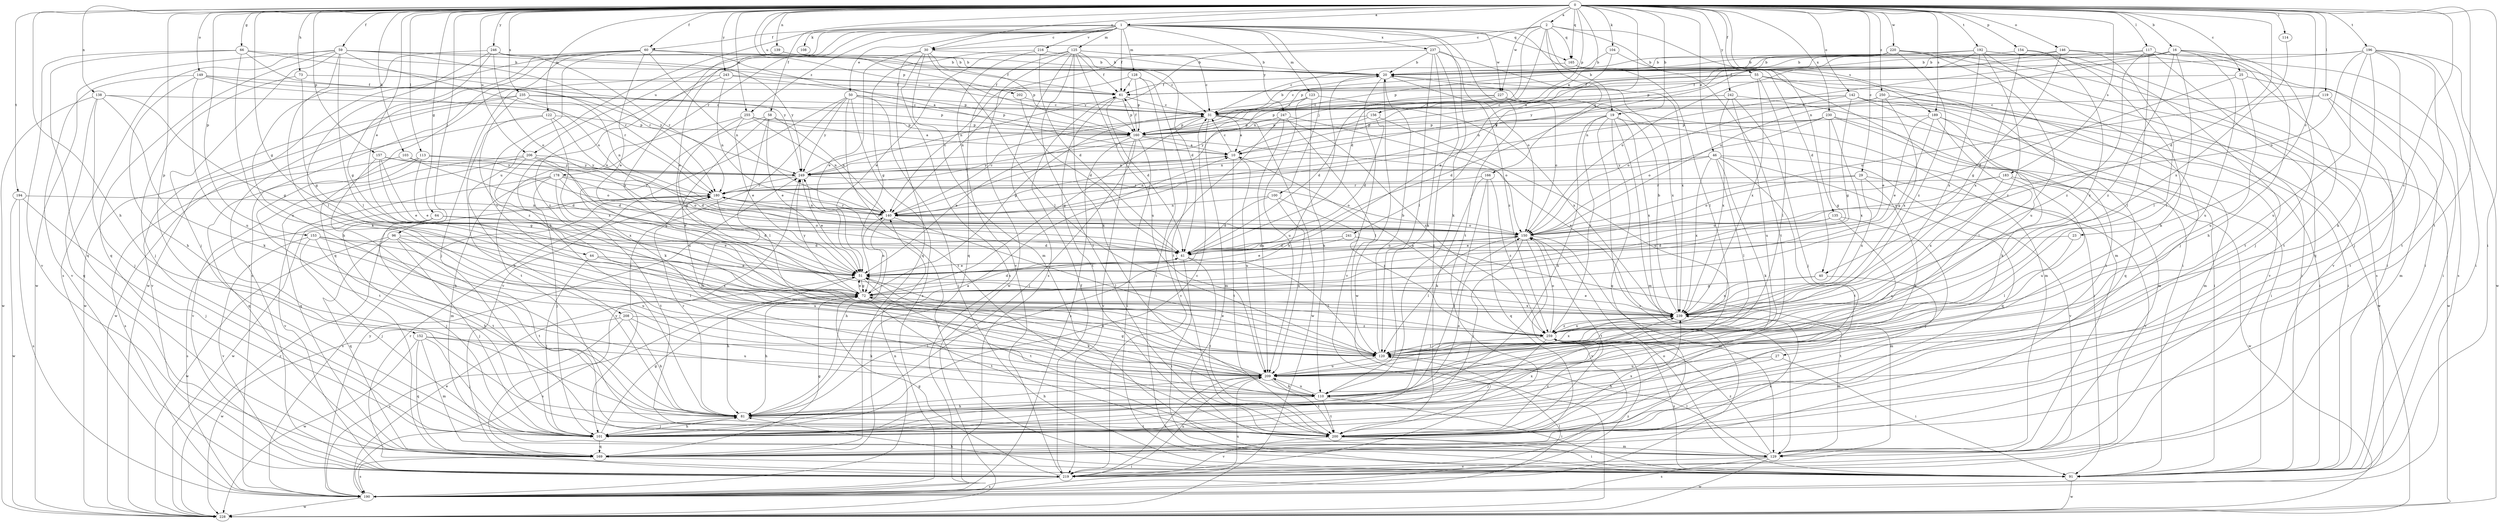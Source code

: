 strict digraph  {
0;
1;
2;
10;
16;
19;
20;
23;
25;
27;
29;
30;
31;
40;
41;
44;
46;
50;
51;
55;
58;
59;
60;
61;
64;
66;
72;
73;
81;
91;
96;
100;
101;
103;
104;
108;
110;
113;
114;
117;
119;
120;
122;
123;
125;
128;
129;
135;
138;
139;
140;
142;
146;
149;
150;
152;
153;
154;
156;
157;
160;
165;
166;
169;
178;
180;
183;
189;
190;
192;
194;
196;
200;
202;
206;
208;
209;
216;
219;
220;
227;
228;
230;
235;
237;
239;
241;
242;
243;
246;
247;
249;
250;
255;
259;
0 -> 1  [label=a];
0 -> 2  [label=a];
0 -> 10  [label=a];
0 -> 16  [label=b];
0 -> 19  [label=b];
0 -> 23  [label=c];
0 -> 25  [label=c];
0 -> 27  [label=c];
0 -> 29  [label=c];
0 -> 30  [label=c];
0 -> 40  [label=d];
0 -> 44  [label=e];
0 -> 46  [label=e];
0 -> 55  [label=f];
0 -> 58  [label=f];
0 -> 59  [label=f];
0 -> 60  [label=f];
0 -> 64  [label=g];
0 -> 66  [label=g];
0 -> 72  [label=g];
0 -> 73  [label=h];
0 -> 81  [label=h];
0 -> 91  [label=i];
0 -> 96  [label=j];
0 -> 103  [label=k];
0 -> 104  [label=k];
0 -> 113  [label=l];
0 -> 114  [label=l];
0 -> 117  [label=l];
0 -> 119  [label=l];
0 -> 122  [label=m];
0 -> 135  [label=n];
0 -> 138  [label=n];
0 -> 139  [label=n];
0 -> 142  [label=o];
0 -> 146  [label=o];
0 -> 149  [label=o];
0 -> 152  [label=p];
0 -> 153  [label=p];
0 -> 154  [label=p];
0 -> 156  [label=p];
0 -> 157  [label=p];
0 -> 160  [label=p];
0 -> 165  [label=q];
0 -> 183  [label=s];
0 -> 189  [label=s];
0 -> 192  [label=t];
0 -> 194  [label=t];
0 -> 196  [label=t];
0 -> 200  [label=t];
0 -> 202  [label=u];
0 -> 206  [label=u];
0 -> 220  [label=w];
0 -> 227  [label=w];
0 -> 230  [label=x];
0 -> 235  [label=x];
0 -> 241  [label=y];
0 -> 242  [label=y];
0 -> 243  [label=y];
0 -> 246  [label=y];
0 -> 250  [label=z];
0 -> 255  [label=z];
1 -> 30  [label=c];
1 -> 40  [label=d];
1 -> 50  [label=e];
1 -> 60  [label=f];
1 -> 61  [label=f];
1 -> 81  [label=h];
1 -> 100  [label=j];
1 -> 108  [label=k];
1 -> 110  [label=k];
1 -> 123  [label=m];
1 -> 125  [label=m];
1 -> 128  [label=m];
1 -> 165  [label=q];
1 -> 178  [label=r];
1 -> 200  [label=t];
1 -> 206  [label=u];
1 -> 208  [label=u];
1 -> 216  [label=v];
1 -> 227  [label=w];
1 -> 237  [label=x];
1 -> 247  [label=y];
1 -> 255  [label=z];
2 -> 19  [label=b];
2 -> 30  [label=c];
2 -> 41  [label=d];
2 -> 140  [label=n];
2 -> 165  [label=q];
2 -> 166  [label=q];
2 -> 189  [label=s];
2 -> 200  [label=t];
2 -> 249  [label=y];
10 -> 31  [label=c];
10 -> 200  [label=t];
10 -> 209  [label=u];
10 -> 249  [label=y];
16 -> 20  [label=b];
16 -> 81  [label=h];
16 -> 101  [label=j];
16 -> 120  [label=l];
16 -> 140  [label=n];
16 -> 150  [label=o];
16 -> 209  [label=u];
16 -> 259  [label=z];
19 -> 81  [label=h];
19 -> 91  [label=i];
19 -> 129  [label=m];
19 -> 160  [label=p];
19 -> 169  [label=q];
19 -> 190  [label=s];
19 -> 239  [label=x];
19 -> 259  [label=z];
20 -> 61  [label=f];
20 -> 81  [label=h];
20 -> 219  [label=v];
20 -> 228  [label=w];
20 -> 239  [label=x];
20 -> 259  [label=z];
23 -> 41  [label=d];
23 -> 120  [label=l];
25 -> 41  [label=d];
25 -> 61  [label=f];
25 -> 91  [label=i];
25 -> 209  [label=u];
27 -> 81  [label=h];
27 -> 91  [label=i];
27 -> 209  [label=u];
29 -> 110  [label=k];
29 -> 150  [label=o];
29 -> 180  [label=r];
29 -> 219  [label=v];
29 -> 239  [label=x];
30 -> 20  [label=b];
30 -> 51  [label=e];
30 -> 120  [label=l];
30 -> 129  [label=m];
30 -> 160  [label=p];
30 -> 169  [label=q];
30 -> 190  [label=s];
31 -> 10  [label=a];
31 -> 20  [label=b];
31 -> 72  [label=g];
31 -> 129  [label=m];
31 -> 160  [label=p];
31 -> 228  [label=w];
31 -> 259  [label=z];
40 -> 72  [label=g];
40 -> 200  [label=t];
40 -> 239  [label=x];
41 -> 51  [label=e];
41 -> 91  [label=i];
41 -> 120  [label=l];
41 -> 150  [label=o];
41 -> 200  [label=t];
44 -> 51  [label=e];
44 -> 101  [label=j];
44 -> 239  [label=x];
46 -> 110  [label=k];
46 -> 120  [label=l];
46 -> 140  [label=n];
46 -> 169  [label=q];
46 -> 200  [label=t];
46 -> 219  [label=v];
46 -> 239  [label=x];
46 -> 249  [label=y];
50 -> 31  [label=c];
50 -> 91  [label=i];
50 -> 101  [label=j];
50 -> 160  [label=p];
50 -> 190  [label=s];
50 -> 200  [label=t];
50 -> 219  [label=v];
50 -> 249  [label=y];
51 -> 72  [label=g];
51 -> 81  [label=h];
51 -> 200  [label=t];
55 -> 31  [label=c];
55 -> 61  [label=f];
55 -> 91  [label=i];
55 -> 120  [label=l];
55 -> 219  [label=v];
55 -> 239  [label=x];
58 -> 51  [label=e];
58 -> 110  [label=k];
58 -> 120  [label=l];
58 -> 140  [label=n];
58 -> 160  [label=p];
58 -> 209  [label=u];
59 -> 20  [label=b];
59 -> 31  [label=c];
59 -> 101  [label=j];
59 -> 110  [label=k];
59 -> 120  [label=l];
59 -> 150  [label=o];
59 -> 169  [label=q];
59 -> 180  [label=r];
59 -> 190  [label=s];
59 -> 228  [label=w];
60 -> 10  [label=a];
60 -> 20  [label=b];
60 -> 51  [label=e];
60 -> 61  [label=f];
60 -> 120  [label=l];
60 -> 140  [label=n];
60 -> 169  [label=q];
60 -> 190  [label=s];
60 -> 219  [label=v];
60 -> 228  [label=w];
61 -> 31  [label=c];
61 -> 41  [label=d];
61 -> 160  [label=p];
61 -> 200  [label=t];
64 -> 41  [label=d];
64 -> 51  [label=e];
64 -> 101  [label=j];
64 -> 150  [label=o];
64 -> 190  [label=s];
64 -> 200  [label=t];
66 -> 20  [label=b];
66 -> 169  [label=q];
66 -> 180  [label=r];
66 -> 209  [label=u];
66 -> 219  [label=v];
66 -> 249  [label=y];
72 -> 41  [label=d];
72 -> 51  [label=e];
72 -> 81  [label=h];
72 -> 110  [label=k];
72 -> 140  [label=n];
72 -> 190  [label=s];
72 -> 200  [label=t];
72 -> 239  [label=x];
72 -> 249  [label=y];
73 -> 61  [label=f];
73 -> 72  [label=g];
73 -> 101  [label=j];
81 -> 10  [label=a];
81 -> 101  [label=j];
81 -> 150  [label=o];
81 -> 180  [label=r];
81 -> 200  [label=t];
91 -> 81  [label=h];
91 -> 150  [label=o];
91 -> 180  [label=r];
91 -> 228  [label=w];
91 -> 249  [label=y];
91 -> 259  [label=z];
96 -> 41  [label=d];
96 -> 101  [label=j];
96 -> 169  [label=q];
96 -> 200  [label=t];
96 -> 209  [label=u];
96 -> 228  [label=w];
100 -> 41  [label=d];
100 -> 140  [label=n];
100 -> 209  [label=u];
100 -> 259  [label=z];
101 -> 31  [label=c];
101 -> 72  [label=g];
101 -> 81  [label=h];
101 -> 169  [label=q];
101 -> 239  [label=x];
103 -> 41  [label=d];
103 -> 190  [label=s];
103 -> 249  [label=y];
104 -> 20  [label=b];
104 -> 51  [label=e];
104 -> 129  [label=m];
110 -> 81  [label=h];
110 -> 91  [label=i];
110 -> 200  [label=t];
110 -> 209  [label=u];
113 -> 41  [label=d];
113 -> 51  [label=e];
113 -> 169  [label=q];
113 -> 200  [label=t];
113 -> 249  [label=y];
114 -> 239  [label=x];
117 -> 20  [label=b];
117 -> 61  [label=f];
117 -> 120  [label=l];
117 -> 169  [label=q];
117 -> 190  [label=s];
117 -> 200  [label=t];
117 -> 259  [label=z];
119 -> 31  [label=c];
119 -> 129  [label=m];
119 -> 150  [label=o];
119 -> 200  [label=t];
120 -> 20  [label=b];
120 -> 51  [label=e];
120 -> 209  [label=u];
120 -> 239  [label=x];
122 -> 81  [label=h];
122 -> 140  [label=n];
122 -> 160  [label=p];
122 -> 228  [label=w];
122 -> 239  [label=x];
123 -> 31  [label=c];
123 -> 72  [label=g];
123 -> 110  [label=k];
123 -> 209  [label=u];
123 -> 239  [label=x];
125 -> 20  [label=b];
125 -> 31  [label=c];
125 -> 41  [label=d];
125 -> 51  [label=e];
125 -> 61  [label=f];
125 -> 110  [label=k];
125 -> 169  [label=q];
125 -> 190  [label=s];
125 -> 200  [label=t];
125 -> 209  [label=u];
125 -> 228  [label=w];
128 -> 61  [label=f];
128 -> 91  [label=i];
128 -> 140  [label=n];
128 -> 160  [label=p];
128 -> 200  [label=t];
129 -> 120  [label=l];
129 -> 190  [label=s];
129 -> 219  [label=v];
129 -> 228  [label=w];
129 -> 259  [label=z];
135 -> 51  [label=e];
135 -> 101  [label=j];
135 -> 150  [label=o];
135 -> 209  [label=u];
138 -> 31  [label=c];
138 -> 72  [label=g];
138 -> 101  [label=j];
138 -> 110  [label=k];
138 -> 169  [label=q];
138 -> 228  [label=w];
139 -> 20  [label=b];
139 -> 31  [label=c];
139 -> 51  [label=e];
139 -> 239  [label=x];
140 -> 31  [label=c];
140 -> 81  [label=h];
140 -> 120  [label=l];
140 -> 150  [label=o];
140 -> 180  [label=r];
142 -> 31  [label=c];
142 -> 41  [label=d];
142 -> 72  [label=g];
142 -> 91  [label=i];
142 -> 150  [label=o];
142 -> 169  [label=q];
142 -> 200  [label=t];
142 -> 228  [label=w];
146 -> 20  [label=b];
146 -> 72  [label=g];
146 -> 91  [label=i];
146 -> 120  [label=l];
146 -> 140  [label=n];
149 -> 61  [label=f];
149 -> 81  [label=h];
149 -> 180  [label=r];
149 -> 209  [label=u];
149 -> 219  [label=v];
149 -> 249  [label=y];
150 -> 41  [label=d];
150 -> 101  [label=j];
150 -> 120  [label=l];
150 -> 129  [label=m];
150 -> 200  [label=t];
150 -> 219  [label=v];
152 -> 101  [label=j];
152 -> 120  [label=l];
152 -> 129  [label=m];
152 -> 169  [label=q];
152 -> 209  [label=u];
152 -> 228  [label=w];
153 -> 41  [label=d];
153 -> 81  [label=h];
153 -> 101  [label=j];
153 -> 120  [label=l];
153 -> 209  [label=u];
153 -> 219  [label=v];
154 -> 20  [label=b];
154 -> 110  [label=k];
154 -> 239  [label=x];
154 -> 259  [label=z];
156 -> 41  [label=d];
156 -> 160  [label=p];
156 -> 209  [label=u];
156 -> 249  [label=y];
157 -> 51  [label=e];
157 -> 72  [label=g];
157 -> 81  [label=h];
157 -> 150  [label=o];
157 -> 249  [label=y];
160 -> 10  [label=a];
160 -> 51  [label=e];
160 -> 61  [label=f];
160 -> 91  [label=i];
160 -> 101  [label=j];
160 -> 190  [label=s];
160 -> 219  [label=v];
160 -> 239  [label=x];
165 -> 31  [label=c];
165 -> 91  [label=i];
165 -> 120  [label=l];
166 -> 101  [label=j];
166 -> 110  [label=k];
166 -> 169  [label=q];
166 -> 180  [label=r];
166 -> 259  [label=z];
169 -> 72  [label=g];
169 -> 91  [label=i];
169 -> 190  [label=s];
169 -> 239  [label=x];
169 -> 249  [label=y];
178 -> 51  [label=e];
178 -> 101  [label=j];
178 -> 129  [label=m];
178 -> 150  [label=o];
178 -> 180  [label=r];
178 -> 200  [label=t];
178 -> 219  [label=v];
180 -> 140  [label=n];
180 -> 150  [label=o];
180 -> 190  [label=s];
180 -> 209  [label=u];
180 -> 228  [label=w];
183 -> 150  [label=o];
183 -> 180  [label=r];
183 -> 209  [label=u];
183 -> 228  [label=w];
183 -> 239  [label=x];
189 -> 51  [label=e];
189 -> 72  [label=g];
189 -> 110  [label=k];
189 -> 120  [label=l];
189 -> 129  [label=m];
189 -> 160  [label=p];
190 -> 51  [label=e];
190 -> 120  [label=l];
190 -> 140  [label=n];
190 -> 209  [label=u];
190 -> 228  [label=w];
190 -> 249  [label=y];
190 -> 259  [label=z];
192 -> 20  [label=b];
192 -> 91  [label=i];
192 -> 101  [label=j];
192 -> 160  [label=p];
192 -> 200  [label=t];
192 -> 239  [label=x];
192 -> 249  [label=y];
192 -> 259  [label=z];
194 -> 101  [label=j];
194 -> 140  [label=n];
194 -> 190  [label=s];
194 -> 228  [label=w];
196 -> 20  [label=b];
196 -> 91  [label=i];
196 -> 101  [label=j];
196 -> 110  [label=k];
196 -> 150  [label=o];
196 -> 160  [label=p];
196 -> 200  [label=t];
196 -> 209  [label=u];
196 -> 228  [label=w];
200 -> 91  [label=i];
200 -> 129  [label=m];
200 -> 219  [label=v];
200 -> 239  [label=x];
200 -> 259  [label=z];
202 -> 31  [label=c];
202 -> 41  [label=d];
206 -> 41  [label=d];
206 -> 72  [label=g];
206 -> 169  [label=q];
206 -> 219  [label=v];
206 -> 239  [label=x];
206 -> 249  [label=y];
208 -> 81  [label=h];
208 -> 110  [label=k];
208 -> 190  [label=s];
208 -> 228  [label=w];
208 -> 259  [label=z];
209 -> 51  [label=e];
209 -> 72  [label=g];
209 -> 81  [label=h];
209 -> 110  [label=k];
209 -> 200  [label=t];
209 -> 219  [label=v];
216 -> 20  [label=b];
216 -> 41  [label=d];
216 -> 72  [label=g];
216 -> 219  [label=v];
219 -> 61  [label=f];
219 -> 72  [label=g];
219 -> 190  [label=s];
219 -> 209  [label=u];
220 -> 10  [label=a];
220 -> 20  [label=b];
220 -> 150  [label=o];
220 -> 160  [label=p];
220 -> 190  [label=s];
220 -> 209  [label=u];
220 -> 219  [label=v];
220 -> 259  [label=z];
227 -> 31  [label=c];
227 -> 41  [label=d];
227 -> 129  [label=m];
227 -> 150  [label=o];
227 -> 180  [label=r];
228 -> 180  [label=r];
230 -> 72  [label=g];
230 -> 91  [label=i];
230 -> 129  [label=m];
230 -> 140  [label=n];
230 -> 150  [label=o];
230 -> 160  [label=p];
230 -> 239  [label=x];
235 -> 31  [label=c];
235 -> 140  [label=n];
235 -> 160  [label=p];
235 -> 219  [label=v];
235 -> 228  [label=w];
235 -> 259  [label=z];
237 -> 20  [label=b];
237 -> 110  [label=k];
237 -> 120  [label=l];
237 -> 140  [label=n];
237 -> 150  [label=o];
237 -> 200  [label=t];
237 -> 239  [label=x];
239 -> 20  [label=b];
239 -> 51  [label=e];
239 -> 129  [label=m];
239 -> 259  [label=z];
241 -> 41  [label=d];
241 -> 51  [label=e];
241 -> 129  [label=m];
242 -> 31  [label=c];
242 -> 91  [label=i];
242 -> 101  [label=j];
242 -> 160  [label=p];
242 -> 209  [label=u];
242 -> 239  [label=x];
243 -> 61  [label=f];
243 -> 101  [label=j];
243 -> 140  [label=n];
243 -> 160  [label=p];
243 -> 259  [label=z];
246 -> 20  [label=b];
246 -> 72  [label=g];
246 -> 81  [label=h];
246 -> 120  [label=l];
246 -> 150  [label=o];
246 -> 180  [label=r];
246 -> 249  [label=y];
247 -> 120  [label=l];
247 -> 150  [label=o];
247 -> 160  [label=p];
247 -> 209  [label=u];
247 -> 219  [label=v];
249 -> 10  [label=a];
249 -> 31  [label=c];
249 -> 51  [label=e];
249 -> 150  [label=o];
249 -> 180  [label=r];
250 -> 10  [label=a];
250 -> 31  [label=c];
250 -> 51  [label=e];
250 -> 91  [label=i];
250 -> 228  [label=w];
250 -> 239  [label=x];
255 -> 10  [label=a];
255 -> 51  [label=e];
255 -> 72  [label=g];
255 -> 140  [label=n];
255 -> 160  [label=p];
255 -> 200  [label=t];
259 -> 10  [label=a];
259 -> 101  [label=j];
259 -> 120  [label=l];
259 -> 150  [label=o];
259 -> 239  [label=x];
}

